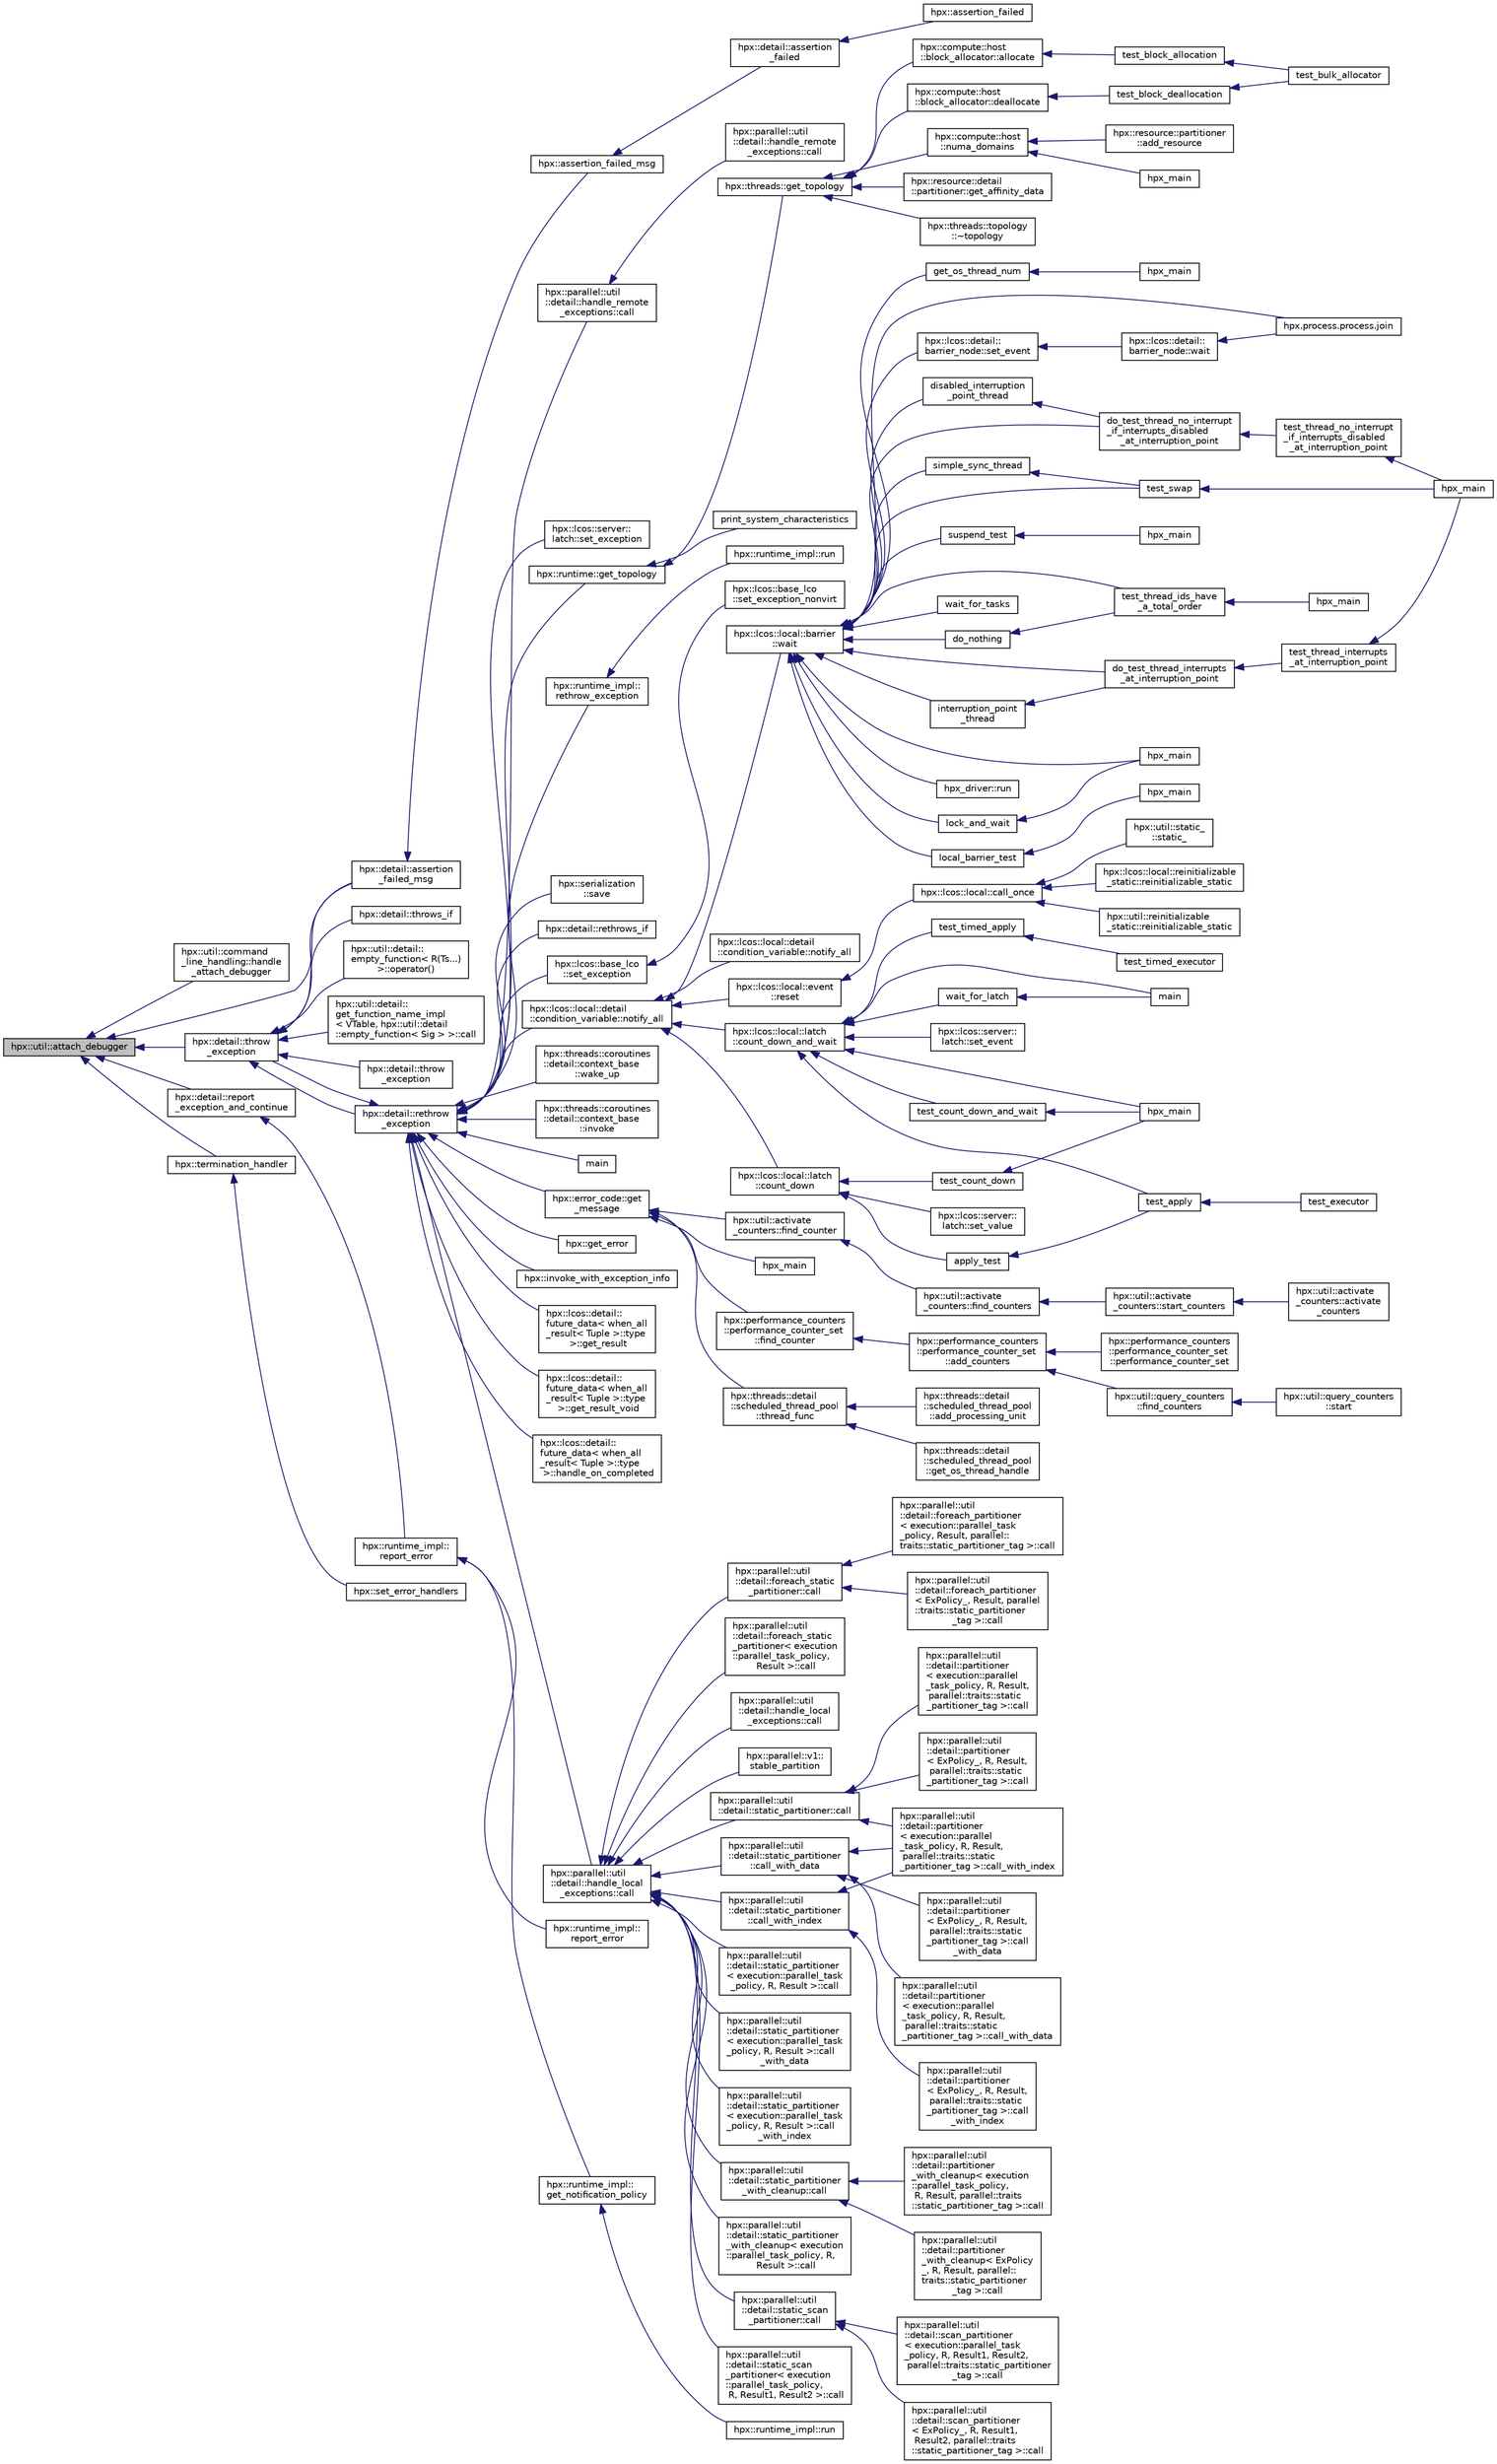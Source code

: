 digraph "hpx::util::attach_debugger"
{
  edge [fontname="Helvetica",fontsize="10",labelfontname="Helvetica",labelfontsize="10"];
  node [fontname="Helvetica",fontsize="10",shape=record];
  rankdir="LR";
  Node120 [label="hpx::util::attach_debugger",height=0.2,width=0.4,color="black", fillcolor="grey75", style="filled", fontcolor="black"];
  Node120 -> Node121 [dir="back",color="midnightblue",fontsize="10",style="solid",fontname="Helvetica"];
  Node121 [label="hpx::util::command\l_line_handling::handle\l_attach_debugger",height=0.2,width=0.4,color="black", fillcolor="white", style="filled",URL="$d2/df0/structhpx_1_1util_1_1command__line__handling.html#ae8163b563d79e71fd4a62eb19be542c7"];
  Node120 -> Node122 [dir="back",color="midnightblue",fontsize="10",style="solid",fontname="Helvetica"];
  Node122 [label="hpx::detail::throw\l_exception",height=0.2,width=0.4,color="black", fillcolor="white", style="filled",URL="$d5/dbe/namespacehpx_1_1detail.html#a6366f24c7da7fddd56679cb4f108689d"];
  Node122 -> Node123 [dir="back",color="midnightblue",fontsize="10",style="solid",fontname="Helvetica"];
  Node123 [label="hpx::util::detail::\lempty_function\< R(Ts...)\l\>::operator()",height=0.2,width=0.4,color="black", fillcolor="white", style="filled",URL="$d8/d21/structhpx_1_1util_1_1detail_1_1empty__function_3_01_r_07_ts_8_8_8_08_4.html#adb431a3cceb8571dc9585ee569785162"];
  Node122 -> Node124 [dir="back",color="midnightblue",fontsize="10",style="solid",fontname="Helvetica"];
  Node124 [label="hpx::util::detail::\lget_function_name_impl\l\< VTable, hpx::util::detail\l::empty_function\< Sig \> \>::call",height=0.2,width=0.4,color="black", fillcolor="white", style="filled",URL="$d0/dd7/structhpx_1_1util_1_1detail_1_1get__function__name__impl_3_01_v_table_00_01hpx_1_1util_1_1detail8e73ebb974234b85000c33f4ae0f5f16.html#a75bf9540c81f7b5e41183f3205c12a62"];
  Node122 -> Node125 [dir="back",color="midnightblue",fontsize="10",style="solid",fontname="Helvetica"];
  Node125 [label="hpx::detail::assertion\l_failed_msg",height=0.2,width=0.4,color="black", fillcolor="white", style="filled",URL="$d5/dbe/namespacehpx_1_1detail.html#a078ade6d283dcb816b9295092df8bd7b"];
  Node125 -> Node126 [dir="back",color="midnightblue",fontsize="10",style="solid",fontname="Helvetica"];
  Node126 [label="hpx::assertion_failed_msg",height=0.2,width=0.4,color="black", fillcolor="white", style="filled",URL="$d8/d83/namespacehpx.html#a89481420ff4aeab8c105f891a54d05e7"];
  Node126 -> Node127 [dir="back",color="midnightblue",fontsize="10",style="solid",fontname="Helvetica"];
  Node127 [label="hpx::detail::assertion\l_failed",height=0.2,width=0.4,color="black", fillcolor="white", style="filled",URL="$d5/dbe/namespacehpx_1_1detail.html#a2d17d424c0a0fe9531ed345e974276e2"];
  Node127 -> Node128 [dir="back",color="midnightblue",fontsize="10",style="solid",fontname="Helvetica"];
  Node128 [label="hpx::assertion_failed",height=0.2,width=0.4,color="black", fillcolor="white", style="filled",URL="$d8/d83/namespacehpx.html#a28fef0a5f0bb88b48bb37829d1efeb83"];
  Node122 -> Node129 [dir="back",color="midnightblue",fontsize="10",style="solid",fontname="Helvetica"];
  Node129 [label="hpx::detail::throw\l_exception",height=0.2,width=0.4,color="black", fillcolor="white", style="filled",URL="$d5/dbe/namespacehpx_1_1detail.html#afe2ffcad03076b9ff496b50d1d8945b2"];
  Node122 -> Node130 [dir="back",color="midnightblue",fontsize="10",style="solid",fontname="Helvetica"];
  Node130 [label="hpx::detail::rethrow\l_exception",height=0.2,width=0.4,color="black", fillcolor="white", style="filled",URL="$d5/dbe/namespacehpx_1_1detail.html#aee8c9834a58f5c303ab3458b3b47d557"];
  Node130 -> Node131 [dir="back",color="midnightblue",fontsize="10",style="solid",fontname="Helvetica"];
  Node131 [label="hpx::lcos::base_lco\l::set_exception",height=0.2,width=0.4,color="black", fillcolor="white", style="filled",URL="$d4/d89/classhpx_1_1lcos_1_1base__lco.html#a85408899df98b05ceeb1aac31713f84d"];
  Node131 -> Node132 [dir="back",color="midnightblue",fontsize="10",style="solid",fontname="Helvetica"];
  Node132 [label="hpx::lcos::base_lco\l::set_exception_nonvirt",height=0.2,width=0.4,color="black", fillcolor="white", style="filled",URL="$d4/d89/classhpx_1_1lcos_1_1base__lco.html#a969b5d5ecc77e759c713a0bb7a9d39fa"];
  Node130 -> Node133 [dir="back",color="midnightblue",fontsize="10",style="solid",fontname="Helvetica"];
  Node133 [label="hpx::lcos::local::detail\l::condition_variable::notify_all",height=0.2,width=0.4,color="black", fillcolor="white", style="filled",URL="$d2/d39/classhpx_1_1lcos_1_1local_1_1detail_1_1condition__variable.html#adb0b4abe6f75aa3fad397b6a556ff1ae"];
  Node133 -> Node134 [dir="back",color="midnightblue",fontsize="10",style="solid",fontname="Helvetica"];
  Node134 [label="hpx::lcos::local::detail\l::condition_variable::notify_all",height=0.2,width=0.4,color="black", fillcolor="white", style="filled",URL="$d2/d39/classhpx_1_1lcos_1_1local_1_1detail_1_1condition__variable.html#ae669c43530443e8852760f51f0ee3862"];
  Node133 -> Node135 [dir="back",color="midnightblue",fontsize="10",style="solid",fontname="Helvetica"];
  Node135 [label="hpx::lcos::local::event\l::reset",height=0.2,width=0.4,color="black", fillcolor="white", style="filled",URL="$d2/d08/classhpx_1_1lcos_1_1local_1_1event.html#a1705a352cfae05961fe1f5c112199554",tooltip="Reset the event. "];
  Node135 -> Node136 [dir="back",color="midnightblue",fontsize="10",style="solid",fontname="Helvetica"];
  Node136 [label="hpx::lcos::local::call_once",height=0.2,width=0.4,color="black", fillcolor="white", style="filled",URL="$d0/d47/namespacehpx_1_1lcos_1_1local.html#a3fa67464391720578b24d35907853756"];
  Node136 -> Node137 [dir="back",color="midnightblue",fontsize="10",style="solid",fontname="Helvetica"];
  Node137 [label="hpx::lcos::local::reinitializable\l_static::reinitializable_static",height=0.2,width=0.4,color="black", fillcolor="white", style="filled",URL="$d4/d04/structhpx_1_1lcos_1_1local_1_1reinitializable__static.html#a5be89efcb123484e955a72ee512d0ea2"];
  Node136 -> Node138 [dir="back",color="midnightblue",fontsize="10",style="solid",fontname="Helvetica"];
  Node138 [label="hpx::util::reinitializable\l_static::reinitializable_static",height=0.2,width=0.4,color="black", fillcolor="white", style="filled",URL="$d2/db7/structhpx_1_1util_1_1reinitializable__static.html#a8ebb2d00ae9b9ed3bef5751a326e57b3"];
  Node136 -> Node139 [dir="back",color="midnightblue",fontsize="10",style="solid",fontname="Helvetica"];
  Node139 [label="hpx::util::static_\l::static_",height=0.2,width=0.4,color="black", fillcolor="white", style="filled",URL="$d3/dbb/structhpx_1_1util_1_1static__.html#a469d6f838e6368a1517bc1082099b8da"];
  Node133 -> Node140 [dir="back",color="midnightblue",fontsize="10",style="solid",fontname="Helvetica"];
  Node140 [label="hpx::lcos::local::latch\l::count_down_and_wait",height=0.2,width=0.4,color="black", fillcolor="white", style="filled",URL="$dd/de7/classhpx_1_1lcos_1_1local_1_1latch.html#adefe7460a4205b19b2d7db2390673685"];
  Node140 -> Node141 [dir="back",color="midnightblue",fontsize="10",style="solid",fontname="Helvetica"];
  Node141 [label="wait_for_latch",height=0.2,width=0.4,color="black", fillcolor="white", style="filled",URL="$d3/dd4/enumerate__threads_8cpp.html#a1044b11869f3225fc64846d4674c34a0"];
  Node141 -> Node142 [dir="back",color="midnightblue",fontsize="10",style="solid",fontname="Helvetica"];
  Node142 [label="main",height=0.2,width=0.4,color="black", fillcolor="white", style="filled",URL="$d3/dd4/enumerate__threads_8cpp.html#ae66f6b31b5ad750f1fe042a706a4e3d4"];
  Node140 -> Node142 [dir="back",color="midnightblue",fontsize="10",style="solid",fontname="Helvetica"];
  Node140 -> Node143 [dir="back",color="midnightblue",fontsize="10",style="solid",fontname="Helvetica"];
  Node143 [label="hpx::lcos::server::\llatch::set_event",height=0.2,width=0.4,color="black", fillcolor="white", style="filled",URL="$d7/d72/classhpx_1_1lcos_1_1server_1_1latch.html#ad456d4a188574ebc6bdb53f626cb8b27"];
  Node140 -> Node144 [dir="back",color="midnightblue",fontsize="10",style="solid",fontname="Helvetica"];
  Node144 [label="test_count_down_and_wait",height=0.2,width=0.4,color="black", fillcolor="white", style="filled",URL="$d4/db4/local__latch_8cpp.html#a835e7630881efa4fb379972b0dc2fdb1"];
  Node144 -> Node145 [dir="back",color="midnightblue",fontsize="10",style="solid",fontname="Helvetica"];
  Node145 [label="hpx_main",height=0.2,width=0.4,color="black", fillcolor="white", style="filled",URL="$d4/db4/local__latch_8cpp.html#aefd26dd818037509b2241068d57e3e1d"];
  Node140 -> Node145 [dir="back",color="midnightblue",fontsize="10",style="solid",fontname="Helvetica"];
  Node140 -> Node146 [dir="back",color="midnightblue",fontsize="10",style="solid",fontname="Helvetica"];
  Node146 [label="test_apply",height=0.2,width=0.4,color="black", fillcolor="white", style="filled",URL="$d8/d83/minimal__async__executor_8cpp.html#a5f84f0aa2a8c7b97a91aff6d6eb013fc"];
  Node146 -> Node147 [dir="back",color="midnightblue",fontsize="10",style="solid",fontname="Helvetica"];
  Node147 [label="test_executor",height=0.2,width=0.4,color="black", fillcolor="white", style="filled",URL="$d8/d83/minimal__async__executor_8cpp.html#a12065ee56eec28d3895ba316405a7116"];
  Node140 -> Node148 [dir="back",color="midnightblue",fontsize="10",style="solid",fontname="Helvetica"];
  Node148 [label="test_timed_apply",height=0.2,width=0.4,color="black", fillcolor="white", style="filled",URL="$d7/de3/minimal__timed__async__executor_8cpp.html#a4efa415d3bbbec720c16e167505810e9"];
  Node148 -> Node149 [dir="back",color="midnightblue",fontsize="10",style="solid",fontname="Helvetica"];
  Node149 [label="test_timed_executor",height=0.2,width=0.4,color="black", fillcolor="white", style="filled",URL="$d7/de3/minimal__timed__async__executor_8cpp.html#a4e2d002d587a77e84eb27f1f903f5094"];
  Node133 -> Node150 [dir="back",color="midnightblue",fontsize="10",style="solid",fontname="Helvetica"];
  Node150 [label="hpx::lcos::local::latch\l::count_down",height=0.2,width=0.4,color="black", fillcolor="white", style="filled",URL="$dd/de7/classhpx_1_1lcos_1_1local_1_1latch.html#aef25cea98d12a646af282d0251583d53"];
  Node150 -> Node151 [dir="back",color="midnightblue",fontsize="10",style="solid",fontname="Helvetica"];
  Node151 [label="hpx::lcos::server::\llatch::set_value",height=0.2,width=0.4,color="black", fillcolor="white", style="filled",URL="$d7/d72/classhpx_1_1lcos_1_1server_1_1latch.html#a547d6f9581fc315e3ab990be67bfa5eb",tooltip="This is invoked whenever the count_down() function is called. "];
  Node150 -> Node152 [dir="back",color="midnightblue",fontsize="10",style="solid",fontname="Helvetica"];
  Node152 [label="test_count_down",height=0.2,width=0.4,color="black", fillcolor="white", style="filled",URL="$d4/db4/local__latch_8cpp.html#a6920c9633d0c95c497d3a4ee446a2bc5"];
  Node152 -> Node145 [dir="back",color="midnightblue",fontsize="10",style="solid",fontname="Helvetica"];
  Node150 -> Node153 [dir="back",color="midnightblue",fontsize="10",style="solid",fontname="Helvetica"];
  Node153 [label="apply_test",height=0.2,width=0.4,color="black", fillcolor="white", style="filled",URL="$d8/d83/minimal__async__executor_8cpp.html#a7e42b6242cfc769ca209a7d7db8e7f16"];
  Node153 -> Node146 [dir="back",color="midnightblue",fontsize="10",style="solid",fontname="Helvetica"];
  Node133 -> Node154 [dir="back",color="midnightblue",fontsize="10",style="solid",fontname="Helvetica"];
  Node154 [label="hpx::lcos::local::barrier\l::wait",height=0.2,width=0.4,color="black", fillcolor="white", style="filled",URL="$da/d43/classhpx_1_1lcos_1_1local_1_1barrier.html#ae3374c182ffd12c9975963139b6f9255"];
  Node154 -> Node155 [dir="back",color="midnightblue",fontsize="10",style="solid",fontname="Helvetica"];
  Node155 [label="hpx::lcos::detail::\lbarrier_node::set_event",height=0.2,width=0.4,color="black", fillcolor="white", style="filled",URL="$dc/dd7/structhpx_1_1lcos_1_1detail_1_1barrier__node.html#a7c4df1612298d6bca82818ad1ab263e7"];
  Node155 -> Node156 [dir="back",color="midnightblue",fontsize="10",style="solid",fontname="Helvetica"];
  Node156 [label="hpx::lcos::detail::\lbarrier_node::wait",height=0.2,width=0.4,color="black", fillcolor="white", style="filled",URL="$dc/dd7/structhpx_1_1lcos_1_1detail_1_1barrier__node.html#aa4e3bd2f6143714f869892b8e992c45e"];
  Node156 -> Node157 [dir="back",color="midnightblue",fontsize="10",style="solid",fontname="Helvetica"];
  Node157 [label="hpx.process.process.join",height=0.2,width=0.4,color="black", fillcolor="white", style="filled",URL="$d3/d41/classhpx_1_1process_1_1process.html#acc7ec4687f3bf5ae121ef7b494d991d8"];
  Node154 -> Node158 [dir="back",color="midnightblue",fontsize="10",style="solid",fontname="Helvetica"];
  Node158 [label="lock_and_wait",height=0.2,width=0.4,color="black", fillcolor="white", style="filled",URL="$d5/dca/hpx__thread__phase_8cpp.html#a33ae614742af7a5d14a763390f10b5ce"];
  Node158 -> Node159 [dir="back",color="midnightblue",fontsize="10",style="solid",fontname="Helvetica"];
  Node159 [label="hpx_main",height=0.2,width=0.4,color="black", fillcolor="white", style="filled",URL="$d5/dca/hpx__thread__phase_8cpp.html#aaf67a3863f19ff7033e239ebb1204fb7"];
  Node154 -> Node159 [dir="back",color="midnightblue",fontsize="10",style="solid",fontname="Helvetica"];
  Node154 -> Node160 [dir="back",color="midnightblue",fontsize="10",style="solid",fontname="Helvetica"];
  Node160 [label="hpx_driver::run",height=0.2,width=0.4,color="black", fillcolor="white", style="filled",URL="$df/d10/structhpx__driver.html#a18f4851aebac8f2b382fae393675108f"];
  Node154 -> Node161 [dir="back",color="midnightblue",fontsize="10",style="solid",fontname="Helvetica"];
  Node161 [label="local_barrier_test",height=0.2,width=0.4,color="black", fillcolor="white", style="filled",URL="$d2/db4/tests_2unit_2lcos_2local__barrier_8cpp.html#aa0780d94f0cd2b7fb0085691df108c5d"];
  Node161 -> Node162 [dir="back",color="midnightblue",fontsize="10",style="solid",fontname="Helvetica"];
  Node162 [label="hpx_main",height=0.2,width=0.4,color="black", fillcolor="white", style="filled",URL="$d2/db4/tests_2unit_2lcos_2local__barrier_8cpp.html#aaf67a3863f19ff7033e239ebb1204fb7"];
  Node154 -> Node163 [dir="back",color="midnightblue",fontsize="10",style="solid",fontname="Helvetica"];
  Node163 [label="get_os_thread_num",height=0.2,width=0.4,color="black", fillcolor="white", style="filled",URL="$d2/dfb/os__thread__num_8cpp.html#a4e93c08a1dab5895036ff150c5cbf0aa"];
  Node163 -> Node164 [dir="back",color="midnightblue",fontsize="10",style="solid",fontname="Helvetica"];
  Node164 [label="hpx_main",height=0.2,width=0.4,color="black", fillcolor="white", style="filled",URL="$d2/dfb/os__thread__num_8cpp.html#aaf67a3863f19ff7033e239ebb1204fb7"];
  Node154 -> Node157 [dir="back",color="midnightblue",fontsize="10",style="solid",fontname="Helvetica"];
  Node154 -> Node165 [dir="back",color="midnightblue",fontsize="10",style="solid",fontname="Helvetica"];
  Node165 [label="interruption_point\l_thread",height=0.2,width=0.4,color="black", fillcolor="white", style="filled",URL="$d0/d4e/tests_2unit_2threads_2thread_8cpp.html#a4ed7731f04404da6ea18c2204329f7cb"];
  Node165 -> Node166 [dir="back",color="midnightblue",fontsize="10",style="solid",fontname="Helvetica"];
  Node166 [label="do_test_thread_interrupts\l_at_interruption_point",height=0.2,width=0.4,color="black", fillcolor="white", style="filled",URL="$d0/d4e/tests_2unit_2threads_2thread_8cpp.html#a1592be75203d2ef54f0a19832cacecf8"];
  Node166 -> Node167 [dir="back",color="midnightblue",fontsize="10",style="solid",fontname="Helvetica"];
  Node167 [label="test_thread_interrupts\l_at_interruption_point",height=0.2,width=0.4,color="black", fillcolor="white", style="filled",URL="$d0/d4e/tests_2unit_2threads_2thread_8cpp.html#a4a6a8c2918dcd825da0102f3a63bf24a"];
  Node167 -> Node168 [dir="back",color="midnightblue",fontsize="10",style="solid",fontname="Helvetica"];
  Node168 [label="hpx_main",height=0.2,width=0.4,color="black", fillcolor="white", style="filled",URL="$d0/d4e/tests_2unit_2threads_2thread_8cpp.html#a255f773d830db5ca937cff11c2692fa2"];
  Node154 -> Node166 [dir="back",color="midnightblue",fontsize="10",style="solid",fontname="Helvetica"];
  Node154 -> Node169 [dir="back",color="midnightblue",fontsize="10",style="solid",fontname="Helvetica"];
  Node169 [label="disabled_interruption\l_point_thread",height=0.2,width=0.4,color="black", fillcolor="white", style="filled",URL="$d0/d4e/tests_2unit_2threads_2thread_8cpp.html#a36cf1f1e669661313a3a2657b174f7c2"];
  Node169 -> Node170 [dir="back",color="midnightblue",fontsize="10",style="solid",fontname="Helvetica"];
  Node170 [label="do_test_thread_no_interrupt\l_if_interrupts_disabled\l_at_interruption_point",height=0.2,width=0.4,color="black", fillcolor="white", style="filled",URL="$d0/d4e/tests_2unit_2threads_2thread_8cpp.html#a83a3b29d9f2edb5952625e72f9651985"];
  Node170 -> Node171 [dir="back",color="midnightblue",fontsize="10",style="solid",fontname="Helvetica"];
  Node171 [label="test_thread_no_interrupt\l_if_interrupts_disabled\l_at_interruption_point",height=0.2,width=0.4,color="black", fillcolor="white", style="filled",URL="$d0/d4e/tests_2unit_2threads_2thread_8cpp.html#ae8589f467c87f24293dd95710b4d8374"];
  Node171 -> Node168 [dir="back",color="midnightblue",fontsize="10",style="solid",fontname="Helvetica"];
  Node154 -> Node170 [dir="back",color="midnightblue",fontsize="10",style="solid",fontname="Helvetica"];
  Node154 -> Node172 [dir="back",color="midnightblue",fontsize="10",style="solid",fontname="Helvetica"];
  Node172 [label="simple_sync_thread",height=0.2,width=0.4,color="black", fillcolor="white", style="filled",URL="$d0/d4e/tests_2unit_2threads_2thread_8cpp.html#aafe091deb4ce014ec0d8354ca4219cb3"];
  Node172 -> Node173 [dir="back",color="midnightblue",fontsize="10",style="solid",fontname="Helvetica"];
  Node173 [label="test_swap",height=0.2,width=0.4,color="black", fillcolor="white", style="filled",URL="$d0/d4e/tests_2unit_2threads_2thread_8cpp.html#aa9645d2d1912efd27e83867429e862d0"];
  Node173 -> Node168 [dir="back",color="midnightblue",fontsize="10",style="solid",fontname="Helvetica"];
  Node154 -> Node173 [dir="back",color="midnightblue",fontsize="10",style="solid",fontname="Helvetica"];
  Node154 -> Node174 [dir="back",color="midnightblue",fontsize="10",style="solid",fontname="Helvetica"];
  Node174 [label="do_nothing",height=0.2,width=0.4,color="black", fillcolor="white", style="filled",URL="$df/d88/thread__id_8cpp.html#ad27c188384788837a2a71dde38635725"];
  Node174 -> Node175 [dir="back",color="midnightblue",fontsize="10",style="solid",fontname="Helvetica"];
  Node175 [label="test_thread_ids_have\l_a_total_order",height=0.2,width=0.4,color="black", fillcolor="white", style="filled",URL="$df/d88/thread__id_8cpp.html#a95604be93f5422b5bc87778cff21bde1"];
  Node175 -> Node176 [dir="back",color="midnightblue",fontsize="10",style="solid",fontname="Helvetica"];
  Node176 [label="hpx_main",height=0.2,width=0.4,color="black", fillcolor="white", style="filled",URL="$df/d88/thread__id_8cpp.html#a255f773d830db5ca937cff11c2692fa2"];
  Node154 -> Node175 [dir="back",color="midnightblue",fontsize="10",style="solid",fontname="Helvetica"];
  Node154 -> Node177 [dir="back",color="midnightblue",fontsize="10",style="solid",fontname="Helvetica"];
  Node177 [label="suspend_test",height=0.2,width=0.4,color="black", fillcolor="white", style="filled",URL="$db/d59/thread__suspend__duration_8cpp.html#a51db1109c6dea5b277ccfc6e1a2e0a18"];
  Node177 -> Node178 [dir="back",color="midnightblue",fontsize="10",style="solid",fontname="Helvetica"];
  Node178 [label="hpx_main",height=0.2,width=0.4,color="black", fillcolor="white", style="filled",URL="$db/d59/thread__suspend__duration_8cpp.html#aaf67a3863f19ff7033e239ebb1204fb7"];
  Node154 -> Node179 [dir="back",color="midnightblue",fontsize="10",style="solid",fontname="Helvetica"];
  Node179 [label="wait_for_tasks",height=0.2,width=0.4,color="black", fillcolor="white", style="filled",URL="$df/de1/timed__task__spawn_8cpp.html#a9343f118f9876c51c2ce9a733a41320f"];
  Node130 -> Node180 [dir="back",color="midnightblue",fontsize="10",style="solid",fontname="Helvetica"];
  Node180 [label="hpx::threads::coroutines\l::detail::context_base\l::wake_up",height=0.2,width=0.4,color="black", fillcolor="white", style="filled",URL="$db/d5b/classhpx_1_1threads_1_1coroutines_1_1detail_1_1context__base.html#a8f68992ba47147b3cf0d986cb3c00cac"];
  Node130 -> Node181 [dir="back",color="midnightblue",fontsize="10",style="solid",fontname="Helvetica"];
  Node181 [label="hpx::threads::coroutines\l::detail::context_base\l::invoke",height=0.2,width=0.4,color="black", fillcolor="white", style="filled",URL="$db/d5b/classhpx_1_1threads_1_1coroutines_1_1detail_1_1context__base.html#a4551597fa028f3591d03b0812e4a9915"];
  Node130 -> Node182 [dir="back",color="midnightblue",fontsize="10",style="solid",fontname="Helvetica"];
  Node182 [label="main",height=0.2,width=0.4,color="black", fillcolor="white", style="filled",URL="$d7/d51/cxx11__std__exception__ptr_8cpp.html#ae66f6b31b5ad750f1fe042a706a4e3d4"];
  Node130 -> Node183 [dir="back",color="midnightblue",fontsize="10",style="solid",fontname="Helvetica"];
  Node183 [label="hpx::error_code::get\l_message",height=0.2,width=0.4,color="black", fillcolor="white", style="filled",URL="$d0/ddf/classhpx_1_1error__code.html#a70ab613bf2dfd57edc658b4acc680a63"];
  Node183 -> Node184 [dir="back",color="midnightblue",fontsize="10",style="solid",fontname="Helvetica"];
  Node184 [label="hpx::util::activate\l_counters::find_counter",height=0.2,width=0.4,color="black", fillcolor="white", style="filled",URL="$d9/d0b/classhpx_1_1util_1_1activate__counters.html#acc7f93dc5cd3bf46dbcfbe72012f2ff6"];
  Node184 -> Node185 [dir="back",color="midnightblue",fontsize="10",style="solid",fontname="Helvetica"];
  Node185 [label="hpx::util::activate\l_counters::find_counters",height=0.2,width=0.4,color="black", fillcolor="white", style="filled",URL="$d9/d0b/classhpx_1_1util_1_1activate__counters.html#a797f766dd5e2416f54a5a91b267bedd4"];
  Node185 -> Node186 [dir="back",color="midnightblue",fontsize="10",style="solid",fontname="Helvetica"];
  Node186 [label="hpx::util::activate\l_counters::start_counters",height=0.2,width=0.4,color="black", fillcolor="white", style="filled",URL="$d9/d0b/classhpx_1_1util_1_1activate__counters.html#af2193bbb81054707baea1f8f19d63ddf"];
  Node186 -> Node187 [dir="back",color="midnightblue",fontsize="10",style="solid",fontname="Helvetica"];
  Node187 [label="hpx::util::activate\l_counters::activate\l_counters",height=0.2,width=0.4,color="black", fillcolor="white", style="filled",URL="$d9/d0b/classhpx_1_1util_1_1activate__counters.html#a58030114fe706c120ec4d6d793da25d7"];
  Node183 -> Node188 [dir="back",color="midnightblue",fontsize="10",style="solid",fontname="Helvetica"];
  Node188 [label="hpx_main",height=0.2,width=0.4,color="black", fillcolor="white", style="filled",URL="$d9/d96/error__handling_8cpp.html#aefd26dd818037509b2241068d57e3e1d"];
  Node183 -> Node189 [dir="back",color="midnightblue",fontsize="10",style="solid",fontname="Helvetica"];
  Node189 [label="hpx::performance_counters\l::performance_counter_set\l::find_counter",height=0.2,width=0.4,color="black", fillcolor="white", style="filled",URL="$df/d08/classhpx_1_1performance__counters_1_1performance__counter__set.html#a848fe9c57582888c33da9340854c43ae"];
  Node189 -> Node190 [dir="back",color="midnightblue",fontsize="10",style="solid",fontname="Helvetica"];
  Node190 [label="hpx::performance_counters\l::performance_counter_set\l::add_counters",height=0.2,width=0.4,color="black", fillcolor="white", style="filled",URL="$df/d08/classhpx_1_1performance__counters_1_1performance__counter__set.html#a82a5e55260f2b6380aea7a67db23ee37"];
  Node190 -> Node191 [dir="back",color="midnightblue",fontsize="10",style="solid",fontname="Helvetica"];
  Node191 [label="hpx::performance_counters\l::performance_counter_set\l::performance_counter_set",height=0.2,width=0.4,color="black", fillcolor="white", style="filled",URL="$df/d08/classhpx_1_1performance__counters_1_1performance__counter__set.html#a98a228aa71d402b00fb39dcd660aa80f"];
  Node190 -> Node192 [dir="back",color="midnightblue",fontsize="10",style="solid",fontname="Helvetica"];
  Node192 [label="hpx::util::query_counters\l::find_counters",height=0.2,width=0.4,color="black", fillcolor="white", style="filled",URL="$de/ddf/classhpx_1_1util_1_1query__counters.html#a5348e11b9ef51989bcebe43621816a28"];
  Node192 -> Node193 [dir="back",color="midnightblue",fontsize="10",style="solid",fontname="Helvetica"];
  Node193 [label="hpx::util::query_counters\l::start",height=0.2,width=0.4,color="black", fillcolor="white", style="filled",URL="$de/ddf/classhpx_1_1util_1_1query__counters.html#aa24a6ab24531938c6bd7b143bc8857ad"];
  Node183 -> Node194 [dir="back",color="midnightblue",fontsize="10",style="solid",fontname="Helvetica"];
  Node194 [label="hpx::threads::detail\l::scheduled_thread_pool\l::thread_func",height=0.2,width=0.4,color="black", fillcolor="white", style="filled",URL="$d2/df7/classhpx_1_1threads_1_1detail_1_1scheduled__thread__pool.html#a32d8c1d6d55b20d42149c5710792142f"];
  Node194 -> Node195 [dir="back",color="midnightblue",fontsize="10",style="solid",fontname="Helvetica"];
  Node195 [label="hpx::threads::detail\l::scheduled_thread_pool\l::get_os_thread_handle",height=0.2,width=0.4,color="black", fillcolor="white", style="filled",URL="$d2/df7/classhpx_1_1threads_1_1detail_1_1scheduled__thread__pool.html#a18f2b38df9ce10cde72b3a19174b18fe"];
  Node194 -> Node196 [dir="back",color="midnightblue",fontsize="10",style="solid",fontname="Helvetica"];
  Node196 [label="hpx::threads::detail\l::scheduled_thread_pool\l::add_processing_unit",height=0.2,width=0.4,color="black", fillcolor="white", style="filled",URL="$d2/df7/classhpx_1_1threads_1_1detail_1_1scheduled__thread__pool.html#a83df1a54306c268c2cc95d0c4b9b9eb6"];
  Node130 -> Node122 [dir="back",color="midnightblue",fontsize="10",style="solid",fontname="Helvetica"];
  Node130 -> Node197 [dir="back",color="midnightblue",fontsize="10",style="solid",fontname="Helvetica"];
  Node197 [label="hpx::get_error",height=0.2,width=0.4,color="black", fillcolor="white", style="filled",URL="$d8/d83/namespacehpx.html#a1ff429d6f7614262d7992fb9571b38b8"];
  Node130 -> Node198 [dir="back",color="midnightblue",fontsize="10",style="solid",fontname="Helvetica"];
  Node198 [label="hpx::invoke_with_exception_info",height=0.2,width=0.4,color="black", fillcolor="white", style="filled",URL="$d8/d83/namespacehpx.html#aa44c53a25b8fa7b5ae7d2bc8ad23ab92"];
  Node130 -> Node199 [dir="back",color="midnightblue",fontsize="10",style="solid",fontname="Helvetica"];
  Node199 [label="hpx::lcos::detail::\lfuture_data\< when_all\l_result\< Tuple \>::type\l \>::get_result",height=0.2,width=0.4,color="black", fillcolor="white", style="filled",URL="$d9/dfd/structhpx_1_1lcos_1_1detail_1_1future__data.html#adc2a0614ee2b64aecba45d60c20d19e1"];
  Node130 -> Node200 [dir="back",color="midnightblue",fontsize="10",style="solid",fontname="Helvetica"];
  Node200 [label="hpx::lcos::detail::\lfuture_data\< when_all\l_result\< Tuple \>::type\l \>::get_result_void",height=0.2,width=0.4,color="black", fillcolor="white", style="filled",URL="$d9/dfd/structhpx_1_1lcos_1_1detail_1_1future__data.html#a841ffe7b74fac6f7b4e3e04fd1440032"];
  Node130 -> Node201 [dir="back",color="midnightblue",fontsize="10",style="solid",fontname="Helvetica"];
  Node201 [label="hpx::lcos::detail::\lfuture_data\< when_all\l_result\< Tuple \>::type\l \>::handle_on_completed",height=0.2,width=0.4,color="black", fillcolor="white", style="filled",URL="$d9/dfd/structhpx_1_1lcos_1_1detail_1_1future__data.html#a61ebb8bee6419e6c3d591b1b88e50641"];
  Node130 -> Node202 [dir="back",color="midnightblue",fontsize="10",style="solid",fontname="Helvetica"];
  Node202 [label="hpx::parallel::util\l::detail::handle_local\l_exceptions::call",height=0.2,width=0.4,color="black", fillcolor="white", style="filled",URL="$d0/d5e/structhpx_1_1parallel_1_1util_1_1detail_1_1handle__local__exceptions.html#a56a599a341f75bf04abe06002fd64e12"];
  Node202 -> Node203 [dir="back",color="midnightblue",fontsize="10",style="solid",fontname="Helvetica"];
  Node203 [label="hpx::parallel::util\l::detail::foreach_static\l_partitioner::call",height=0.2,width=0.4,color="black", fillcolor="white", style="filled",URL="$d6/d6a/structhpx_1_1parallel_1_1util_1_1detail_1_1foreach__static__partitioner.html#adacc835452ced27726fb88e340a65546"];
  Node203 -> Node204 [dir="back",color="midnightblue",fontsize="10",style="solid",fontname="Helvetica"];
  Node204 [label="hpx::parallel::util\l::detail::foreach_partitioner\l\< ExPolicy_, Result, parallel\l::traits::static_partitioner\l_tag \>::call",height=0.2,width=0.4,color="black", fillcolor="white", style="filled",URL="$db/d4c/structhpx_1_1parallel_1_1util_1_1detail_1_1foreach__partitioner_3_01_ex_policy___00_01_result_00f0905d86233521b217e190864e1ef9bf.html#aec3e49e5b0760bc3e17e7151fbb130db"];
  Node203 -> Node205 [dir="back",color="midnightblue",fontsize="10",style="solid",fontname="Helvetica"];
  Node205 [label="hpx::parallel::util\l::detail::foreach_partitioner\l\< execution::parallel_task\l_policy, Result, parallel::\ltraits::static_partitioner_tag \>::call",height=0.2,width=0.4,color="black", fillcolor="white", style="filled",URL="$dc/dea/structhpx_1_1parallel_1_1util_1_1detail_1_1foreach__partitioner_3_01execution_1_1parallel__task_15c413fade2c2ea381c529c90fb01b95.html#a8231aec9aa2b550686dfb09068355222"];
  Node202 -> Node206 [dir="back",color="midnightblue",fontsize="10",style="solid",fontname="Helvetica"];
  Node206 [label="hpx::parallel::util\l::detail::foreach_static\l_partitioner\< execution\l::parallel_task_policy,\l Result \>::call",height=0.2,width=0.4,color="black", fillcolor="white", style="filled",URL="$dc/d70/structhpx_1_1parallel_1_1util_1_1detail_1_1foreach__static__partitioner_3_01execution_1_1paralle8626d5c4384767c8555b9966fc809b75.html#a4879597fc0c82d45142cb561100c86f4"];
  Node202 -> Node207 [dir="back",color="midnightblue",fontsize="10",style="solid",fontname="Helvetica"];
  Node207 [label="hpx::parallel::util\l::detail::handle_local\l_exceptions::call",height=0.2,width=0.4,color="black", fillcolor="white", style="filled",URL="$d0/d5e/structhpx_1_1parallel_1_1util_1_1detail_1_1handle__local__exceptions.html#a65f1c0a8c9b34942d93b3cd71faf8bb0"];
  Node202 -> Node208 [dir="back",color="midnightblue",fontsize="10",style="solid",fontname="Helvetica"];
  Node208 [label="hpx::parallel::v1::\lstable_partition",height=0.2,width=0.4,color="black", fillcolor="white", style="filled",URL="$db/db9/namespacehpx_1_1parallel_1_1v1.html#aed728fb959fc65925bdf19b9ae48d206"];
  Node202 -> Node209 [dir="back",color="midnightblue",fontsize="10",style="solid",fontname="Helvetica"];
  Node209 [label="hpx::parallel::util\l::detail::static_partitioner::call",height=0.2,width=0.4,color="black", fillcolor="white", style="filled",URL="$d0/d26/structhpx_1_1parallel_1_1util_1_1detail_1_1static__partitioner.html#a55606c265351f432a032ffd3f526c9f0"];
  Node209 -> Node210 [dir="back",color="midnightblue",fontsize="10",style="solid",fontname="Helvetica"];
  Node210 [label="hpx::parallel::util\l::detail::partitioner\l\< ExPolicy_, R, Result,\l parallel::traits::static\l_partitioner_tag \>::call",height=0.2,width=0.4,color="black", fillcolor="white", style="filled",URL="$d9/da6/structhpx_1_1parallel_1_1util_1_1detail_1_1partitioner_3_01_ex_policy___00_01_r_00_01_result_00_f9188a728fbca94eb87dd779d6a026dd.html#a175d427f7214fb0049495e41dc2a54e1"];
  Node209 -> Node211 [dir="back",color="midnightblue",fontsize="10",style="solid",fontname="Helvetica"];
  Node211 [label="hpx::parallel::util\l::detail::partitioner\l\< execution::parallel\l_task_policy, R, Result,\l parallel::traits::static\l_partitioner_tag \>::call",height=0.2,width=0.4,color="black", fillcolor="white", style="filled",URL="$d2/d63/structhpx_1_1parallel_1_1util_1_1detail_1_1partitioner_3_01execution_1_1parallel__task__policy_0969c76df517dcec21fca7bbe6c5e8dec.html#a9fc3a0dd370ba00d8094b228c71ea206"];
  Node209 -> Node212 [dir="back",color="midnightblue",fontsize="10",style="solid",fontname="Helvetica"];
  Node212 [label="hpx::parallel::util\l::detail::partitioner\l\< execution::parallel\l_task_policy, R, Result,\l parallel::traits::static\l_partitioner_tag \>::call_with_index",height=0.2,width=0.4,color="black", fillcolor="white", style="filled",URL="$d2/d63/structhpx_1_1parallel_1_1util_1_1detail_1_1partitioner_3_01execution_1_1parallel__task__policy_0969c76df517dcec21fca7bbe6c5e8dec.html#ae29ad3ded2e96492f8b0d3f89630c55b"];
  Node202 -> Node213 [dir="back",color="midnightblue",fontsize="10",style="solid",fontname="Helvetica"];
  Node213 [label="hpx::parallel::util\l::detail::static_partitioner\l::call_with_data",height=0.2,width=0.4,color="black", fillcolor="white", style="filled",URL="$d0/d26/structhpx_1_1parallel_1_1util_1_1detail_1_1static__partitioner.html#a2e16a7f912e00971d1489075a843b703"];
  Node213 -> Node214 [dir="back",color="midnightblue",fontsize="10",style="solid",fontname="Helvetica"];
  Node214 [label="hpx::parallel::util\l::detail::partitioner\l\< ExPolicy_, R, Result,\l parallel::traits::static\l_partitioner_tag \>::call\l_with_data",height=0.2,width=0.4,color="black", fillcolor="white", style="filled",URL="$d9/da6/structhpx_1_1parallel_1_1util_1_1detail_1_1partitioner_3_01_ex_policy___00_01_r_00_01_result_00_f9188a728fbca94eb87dd779d6a026dd.html#a7b9b2f116ae30586b36468b18c9094dc"];
  Node213 -> Node215 [dir="back",color="midnightblue",fontsize="10",style="solid",fontname="Helvetica"];
  Node215 [label="hpx::parallel::util\l::detail::partitioner\l\< execution::parallel\l_task_policy, R, Result,\l parallel::traits::static\l_partitioner_tag \>::call_with_data",height=0.2,width=0.4,color="black", fillcolor="white", style="filled",URL="$d2/d63/structhpx_1_1parallel_1_1util_1_1detail_1_1partitioner_3_01execution_1_1parallel__task__policy_0969c76df517dcec21fca7bbe6c5e8dec.html#a48b27922d3496dc3aa94f90df1f1c0f1"];
  Node213 -> Node212 [dir="back",color="midnightblue",fontsize="10",style="solid",fontname="Helvetica"];
  Node202 -> Node216 [dir="back",color="midnightblue",fontsize="10",style="solid",fontname="Helvetica"];
  Node216 [label="hpx::parallel::util\l::detail::static_partitioner\l::call_with_index",height=0.2,width=0.4,color="black", fillcolor="white", style="filled",URL="$d0/d26/structhpx_1_1parallel_1_1util_1_1detail_1_1static__partitioner.html#a042b7839c8ab773e61517e0d1581a02d"];
  Node216 -> Node217 [dir="back",color="midnightblue",fontsize="10",style="solid",fontname="Helvetica"];
  Node217 [label="hpx::parallel::util\l::detail::partitioner\l\< ExPolicy_, R, Result,\l parallel::traits::static\l_partitioner_tag \>::call\l_with_index",height=0.2,width=0.4,color="black", fillcolor="white", style="filled",URL="$d9/da6/structhpx_1_1parallel_1_1util_1_1detail_1_1partitioner_3_01_ex_policy___00_01_r_00_01_result_00_f9188a728fbca94eb87dd779d6a026dd.html#ace9998b92da4f0f522b791aaefbe6db4"];
  Node216 -> Node212 [dir="back",color="midnightblue",fontsize="10",style="solid",fontname="Helvetica"];
  Node202 -> Node218 [dir="back",color="midnightblue",fontsize="10",style="solid",fontname="Helvetica"];
  Node218 [label="hpx::parallel::util\l::detail::static_partitioner\l\< execution::parallel_task\l_policy, R, Result \>::call",height=0.2,width=0.4,color="black", fillcolor="white", style="filled",URL="$df/dd6/structhpx_1_1parallel_1_1util_1_1detail_1_1static__partitioner_3_01execution_1_1parallel__task__e307c4332e9603f100a00570fb182e4c.html#a6d9e6f39a7ed61b51f4172be35f686f9"];
  Node202 -> Node219 [dir="back",color="midnightblue",fontsize="10",style="solid",fontname="Helvetica"];
  Node219 [label="hpx::parallel::util\l::detail::static_partitioner\l\< execution::parallel_task\l_policy, R, Result \>::call\l_with_data",height=0.2,width=0.4,color="black", fillcolor="white", style="filled",URL="$df/dd6/structhpx_1_1parallel_1_1util_1_1detail_1_1static__partitioner_3_01execution_1_1parallel__task__e307c4332e9603f100a00570fb182e4c.html#ad6b7be00bacc787470a76e212afe06fb"];
  Node202 -> Node220 [dir="back",color="midnightblue",fontsize="10",style="solid",fontname="Helvetica"];
  Node220 [label="hpx::parallel::util\l::detail::static_partitioner\l\< execution::parallel_task\l_policy, R, Result \>::call\l_with_index",height=0.2,width=0.4,color="black", fillcolor="white", style="filled",URL="$df/dd6/structhpx_1_1parallel_1_1util_1_1detail_1_1static__partitioner_3_01execution_1_1parallel__task__e307c4332e9603f100a00570fb182e4c.html#ac1f9791eef7a7d0965e568a55d384ad9"];
  Node202 -> Node221 [dir="back",color="midnightblue",fontsize="10",style="solid",fontname="Helvetica"];
  Node221 [label="hpx::parallel::util\l::detail::static_partitioner\l_with_cleanup::call",height=0.2,width=0.4,color="black", fillcolor="white", style="filled",URL="$df/d7d/structhpx_1_1parallel_1_1util_1_1detail_1_1static__partitioner__with__cleanup.html#aeecd73fce300c09d9d3de28de56cd765"];
  Node221 -> Node222 [dir="back",color="midnightblue",fontsize="10",style="solid",fontname="Helvetica"];
  Node222 [label="hpx::parallel::util\l::detail::partitioner\l_with_cleanup\< ExPolicy\l_, R, Result, parallel::\ltraits::static_partitioner\l_tag \>::call",height=0.2,width=0.4,color="black", fillcolor="white", style="filled",URL="$d0/d90/structhpx_1_1parallel_1_1util_1_1detail_1_1partitioner__with__cleanup_3_01_ex_policy___00_01_r_0c3e17ad3ae71a37de155a669555baeda.html#aeb9438bf721d28529588bf5af4bcddba"];
  Node221 -> Node223 [dir="back",color="midnightblue",fontsize="10",style="solid",fontname="Helvetica"];
  Node223 [label="hpx::parallel::util\l::detail::partitioner\l_with_cleanup\< execution\l::parallel_task_policy,\l R, Result, parallel::traits\l::static_partitioner_tag \>::call",height=0.2,width=0.4,color="black", fillcolor="white", style="filled",URL="$d5/da7/structhpx_1_1parallel_1_1util_1_1detail_1_1partitioner__with__cleanup_3_01execution_1_1parallel_8673dcd98c12f633ab8c18b0022ea41a.html#a7b972bb926154f03e888a1b6fd127bcd"];
  Node202 -> Node224 [dir="back",color="midnightblue",fontsize="10",style="solid",fontname="Helvetica"];
  Node224 [label="hpx::parallel::util\l::detail::static_partitioner\l_with_cleanup\< execution\l::parallel_task_policy, R,\l Result \>::call",height=0.2,width=0.4,color="black", fillcolor="white", style="filled",URL="$df/dd6/structhpx_1_1parallel_1_1util_1_1detail_1_1static__partitioner__with__cleanup_3_01execution_1_1pee81c4d5fba158bd787d5798cd50c2c1.html#a8ad4ccadbe61740176e6186256233fd2"];
  Node202 -> Node225 [dir="back",color="midnightblue",fontsize="10",style="solid",fontname="Helvetica"];
  Node225 [label="hpx::parallel::util\l::detail::static_scan\l_partitioner::call",height=0.2,width=0.4,color="black", fillcolor="white", style="filled",URL="$d6/dba/structhpx_1_1parallel_1_1util_1_1detail_1_1static__scan__partitioner.html#a25ea6c014eef58f375a3ecbb2185ba0c"];
  Node225 -> Node226 [dir="back",color="midnightblue",fontsize="10",style="solid",fontname="Helvetica"];
  Node226 [label="hpx::parallel::util\l::detail::scan_partitioner\l\< ExPolicy_, R, Result1,\l Result2, parallel::traits\l::static_partitioner_tag \>::call",height=0.2,width=0.4,color="black", fillcolor="white", style="filled",URL="$d3/dc5/structhpx_1_1parallel_1_1util_1_1detail_1_1scan__partitioner_3_01_ex_policy___00_01_r_00_01_resu8681f2069743f920fc415be5cbab4cfc.html#a81f03c80515157478188ed27de54ec14"];
  Node225 -> Node227 [dir="back",color="midnightblue",fontsize="10",style="solid",fontname="Helvetica"];
  Node227 [label="hpx::parallel::util\l::detail::scan_partitioner\l\< execution::parallel_task\l_policy, R, Result1, Result2,\l parallel::traits::static_partitioner\l_tag \>::call",height=0.2,width=0.4,color="black", fillcolor="white", style="filled",URL="$dc/d0d/structhpx_1_1parallel_1_1util_1_1detail_1_1scan__partitioner_3_01execution_1_1parallel__task__po27cdc75dfa3303c868d1c8542c2a4e05.html#a668fa903a77643f2e22c7bdb3e02daee"];
  Node202 -> Node228 [dir="back",color="midnightblue",fontsize="10",style="solid",fontname="Helvetica"];
  Node228 [label="hpx::parallel::util\l::detail::static_scan\l_partitioner\< execution\l::parallel_task_policy,\l R, Result1, Result2 \>::call",height=0.2,width=0.4,color="black", fillcolor="white", style="filled",URL="$de/d2e/structhpx_1_1parallel_1_1util_1_1detail_1_1static__scan__partitioner_3_01execution_1_1parallel__8e160c3c419a57c7f05e2f191722824c.html#a64299a0bd2c41bac5cd118e8ff392410"];
  Node130 -> Node229 [dir="back",color="midnightblue",fontsize="10",style="solid",fontname="Helvetica"];
  Node229 [label="hpx::parallel::util\l::detail::handle_remote\l_exceptions::call",height=0.2,width=0.4,color="black", fillcolor="white", style="filled",URL="$dc/dab/structhpx_1_1parallel_1_1util_1_1detail_1_1handle__remote__exceptions.html#ac8776db9adaac98f3694edca72d7caed"];
  Node229 -> Node230 [dir="back",color="midnightblue",fontsize="10",style="solid",fontname="Helvetica"];
  Node230 [label="hpx::parallel::util\l::detail::handle_remote\l_exceptions::call",height=0.2,width=0.4,color="black", fillcolor="white", style="filled",URL="$dc/dab/structhpx_1_1parallel_1_1util_1_1detail_1_1handle__remote__exceptions.html#a364d35286c0697dddf4ac50eb463b09d"];
  Node130 -> Node231 [dir="back",color="midnightblue",fontsize="10",style="solid",fontname="Helvetica"];
  Node231 [label="hpx::lcos::server::\llatch::set_exception",height=0.2,width=0.4,color="black", fillcolor="white", style="filled",URL="$d7/d72/classhpx_1_1lcos_1_1server_1_1latch.html#a6a83a6b5e6e193e6c0a47590b67d5db0"];
  Node130 -> Node232 [dir="back",color="midnightblue",fontsize="10",style="solid",fontname="Helvetica"];
  Node232 [label="hpx::runtime::get_topology",height=0.2,width=0.4,color="black", fillcolor="white", style="filled",URL="$d0/d7b/classhpx_1_1runtime.html#aa55a57060c6d0c1ea5ce4e6ef818526e"];
  Node232 -> Node233 [dir="back",color="midnightblue",fontsize="10",style="solid",fontname="Helvetica"];
  Node233 [label="print_system_characteristics",height=0.2,width=0.4,color="black", fillcolor="white", style="filled",URL="$d0/d07/system__characteristics_8hpp.html#ab89dcd3f8f12bd35634d3849f0e93d90"];
  Node232 -> Node234 [dir="back",color="midnightblue",fontsize="10",style="solid",fontname="Helvetica"];
  Node234 [label="hpx::threads::get_topology",height=0.2,width=0.4,color="black", fillcolor="white", style="filled",URL="$d7/d28/namespacehpx_1_1threads.html#a2d22148118979eb7cad63c6ae4cab1c7"];
  Node234 -> Node235 [dir="back",color="midnightblue",fontsize="10",style="solid",fontname="Helvetica"];
  Node235 [label="hpx::compute::host\l::block_allocator::allocate",height=0.2,width=0.4,color="black", fillcolor="white", style="filled",URL="$d2/de8/structhpx_1_1compute_1_1host_1_1block__allocator.html#a4e7e43af2aebdd6b603730bc1e5bdd7c"];
  Node235 -> Node236 [dir="back",color="midnightblue",fontsize="10",style="solid",fontname="Helvetica"];
  Node236 [label="test_block_allocation",height=0.2,width=0.4,color="black", fillcolor="white", style="filled",URL="$dc/d4a/block__allocator_8cpp.html#a7724967e3eafa4b9cfd8f80dad98af00"];
  Node236 -> Node237 [dir="back",color="midnightblue",fontsize="10",style="solid",fontname="Helvetica"];
  Node237 [label="test_bulk_allocator",height=0.2,width=0.4,color="black", fillcolor="white", style="filled",URL="$dc/d4a/block__allocator_8cpp.html#aad021fb470ac159eac4609ba96066d4d"];
  Node234 -> Node238 [dir="back",color="midnightblue",fontsize="10",style="solid",fontname="Helvetica"];
  Node238 [label="hpx::compute::host\l::block_allocator::deallocate",height=0.2,width=0.4,color="black", fillcolor="white", style="filled",URL="$d2/de8/structhpx_1_1compute_1_1host_1_1block__allocator.html#a58162ea233b9f35cbb076a0b449e2767"];
  Node238 -> Node239 [dir="back",color="midnightblue",fontsize="10",style="solid",fontname="Helvetica"];
  Node239 [label="test_block_deallocation",height=0.2,width=0.4,color="black", fillcolor="white", style="filled",URL="$dc/d4a/block__allocator_8cpp.html#aa27a8ee0dd50d1f98b2b0d39a3d93618"];
  Node239 -> Node237 [dir="back",color="midnightblue",fontsize="10",style="solid",fontname="Helvetica"];
  Node234 -> Node240 [dir="back",color="midnightblue",fontsize="10",style="solid",fontname="Helvetica"];
  Node240 [label="hpx::compute::host\l::numa_domains",height=0.2,width=0.4,color="black", fillcolor="white", style="filled",URL="$d4/da7/namespacehpx_1_1compute_1_1host.html#a148bd526927f3b5f85a108c890973588"];
  Node240 -> Node241 [dir="back",color="midnightblue",fontsize="10",style="solid",fontname="Helvetica"];
  Node241 [label="hpx::resource::partitioner\l::add_resource",height=0.2,width=0.4,color="black", fillcolor="white", style="filled",URL="$dc/d38/classhpx_1_1resource_1_1partitioner.html#ae994b2afde4fe9414c8e0b158615387b"];
  Node240 -> Node242 [dir="back",color="midnightblue",fontsize="10",style="solid",fontname="Helvetica"];
  Node242 [label="hpx_main",height=0.2,width=0.4,color="black", fillcolor="white", style="filled",URL="$da/d5f/stream_8cpp.html#a4ca51ec94fa82421fc621b58eef7b01c"];
  Node234 -> Node243 [dir="back",color="midnightblue",fontsize="10",style="solid",fontname="Helvetica"];
  Node243 [label="hpx::resource::detail\l::partitioner::get_affinity_data",height=0.2,width=0.4,color="black", fillcolor="white", style="filled",URL="$d0/dab/classhpx_1_1resource_1_1detail_1_1partitioner.html#a932efced0bbfee361094b8552334d931"];
  Node234 -> Node244 [dir="back",color="midnightblue",fontsize="10",style="solid",fontname="Helvetica"];
  Node244 [label="hpx::threads::topology\l::~topology",height=0.2,width=0.4,color="black", fillcolor="white", style="filled",URL="$d5/daf/structhpx_1_1threads_1_1topology.html#a67c5a4444b8889b1de56aa7a17459734"];
  Node130 -> Node245 [dir="back",color="midnightblue",fontsize="10",style="solid",fontname="Helvetica"];
  Node245 [label="hpx::runtime_impl::\lrethrow_exception",height=0.2,width=0.4,color="black", fillcolor="white", style="filled",URL="$dc/d80/classhpx_1_1runtime__impl.html#ac39c93a2a691d92cdfe152b0a4886e59",tooltip="Rethrow any stored exception (to be called after stop()) "];
  Node245 -> Node246 [dir="back",color="midnightblue",fontsize="10",style="solid",fontname="Helvetica"];
  Node246 [label="hpx::runtime_impl::run",height=0.2,width=0.4,color="black", fillcolor="white", style="filled",URL="$dc/d80/classhpx_1_1runtime__impl.html#ad97f579306f8e516c65886ca56a58f2b",tooltip="Run the HPX runtime system, use the given function for the main thread and block waiting for all thre..."];
  Node130 -> Node247 [dir="back",color="midnightblue",fontsize="10",style="solid",fontname="Helvetica"];
  Node247 [label="hpx::serialization\l::save",height=0.2,width=0.4,color="black", fillcolor="white", style="filled",URL="$d5/d3c/namespacehpx_1_1serialization.html#a9ec115556934cbf16eb17f027be48e57"];
  Node130 -> Node248 [dir="back",color="midnightblue",fontsize="10",style="solid",fontname="Helvetica"];
  Node248 [label="hpx::detail::rethrows_if",height=0.2,width=0.4,color="black", fillcolor="white", style="filled",URL="$d5/dbe/namespacehpx_1_1detail.html#a6993b8bd14781174990bd64584e100a5"];
  Node122 -> Node249 [dir="back",color="midnightblue",fontsize="10",style="solid",fontname="Helvetica"];
  Node249 [label="hpx::detail::throws_if",height=0.2,width=0.4,color="black", fillcolor="white", style="filled",URL="$d5/dbe/namespacehpx_1_1detail.html#ad1388ea71d54a9719754460b561b024d"];
  Node120 -> Node125 [dir="back",color="midnightblue",fontsize="10",style="solid",fontname="Helvetica"];
  Node120 -> Node250 [dir="back",color="midnightblue",fontsize="10",style="solid",fontname="Helvetica"];
  Node250 [label="hpx::detail::report\l_exception_and_continue",height=0.2,width=0.4,color="black", fillcolor="white", style="filled",URL="$d5/dbe/namespacehpx_1_1detail.html#a4583e4f931e3f1cbdfaf65d36a6bbde3"];
  Node250 -> Node251 [dir="back",color="midnightblue",fontsize="10",style="solid",fontname="Helvetica"];
  Node251 [label="hpx::runtime_impl::\lreport_error",height=0.2,width=0.4,color="black", fillcolor="white", style="filled",URL="$dc/d80/classhpx_1_1runtime__impl.html#aabdaeb29966bd884e97f5fbca0ecae3d",tooltip="Report a non-recoverable error to the runtime system. "];
  Node251 -> Node252 [dir="back",color="midnightblue",fontsize="10",style="solid",fontname="Helvetica"];
  Node252 [label="hpx::runtime_impl::\lreport_error",height=0.2,width=0.4,color="black", fillcolor="white", style="filled",URL="$dc/d80/classhpx_1_1runtime__impl.html#a5183bfa1e494d6a1455d6c10300d202d",tooltip="Report a non-recoverable error to the runtime system. "];
  Node251 -> Node253 [dir="back",color="midnightblue",fontsize="10",style="solid",fontname="Helvetica"];
  Node253 [label="hpx::runtime_impl::\lget_notification_policy",height=0.2,width=0.4,color="black", fillcolor="white", style="filled",URL="$dc/d80/classhpx_1_1runtime__impl.html#aa9de8265198ceaf0e1e3f2ac1d78462e"];
  Node253 -> Node254 [dir="back",color="midnightblue",fontsize="10",style="solid",fontname="Helvetica"];
  Node254 [label="hpx::runtime_impl::run",height=0.2,width=0.4,color="black", fillcolor="white", style="filled",URL="$dc/d80/classhpx_1_1runtime__impl.html#af8458421582bcb47802b012932a68757",tooltip="Run the HPX runtime system, initially use the given number of (OS) threads in the thread-manager and ..."];
  Node120 -> Node255 [dir="back",color="midnightblue",fontsize="10",style="solid",fontname="Helvetica"];
  Node255 [label="hpx::termination_handler",height=0.2,width=0.4,color="black", fillcolor="white", style="filled",URL="$d8/d83/namespacehpx.html#a67d5de3bfd7d7116a17b4a005f3c1bde"];
  Node255 -> Node256 [dir="back",color="midnightblue",fontsize="10",style="solid",fontname="Helvetica"];
  Node256 [label="hpx::set_error_handlers",height=0.2,width=0.4,color="black", fillcolor="white", style="filled",URL="$d8/d83/namespacehpx.html#a584068be98024cbc4d902ab3508d132c"];
}

